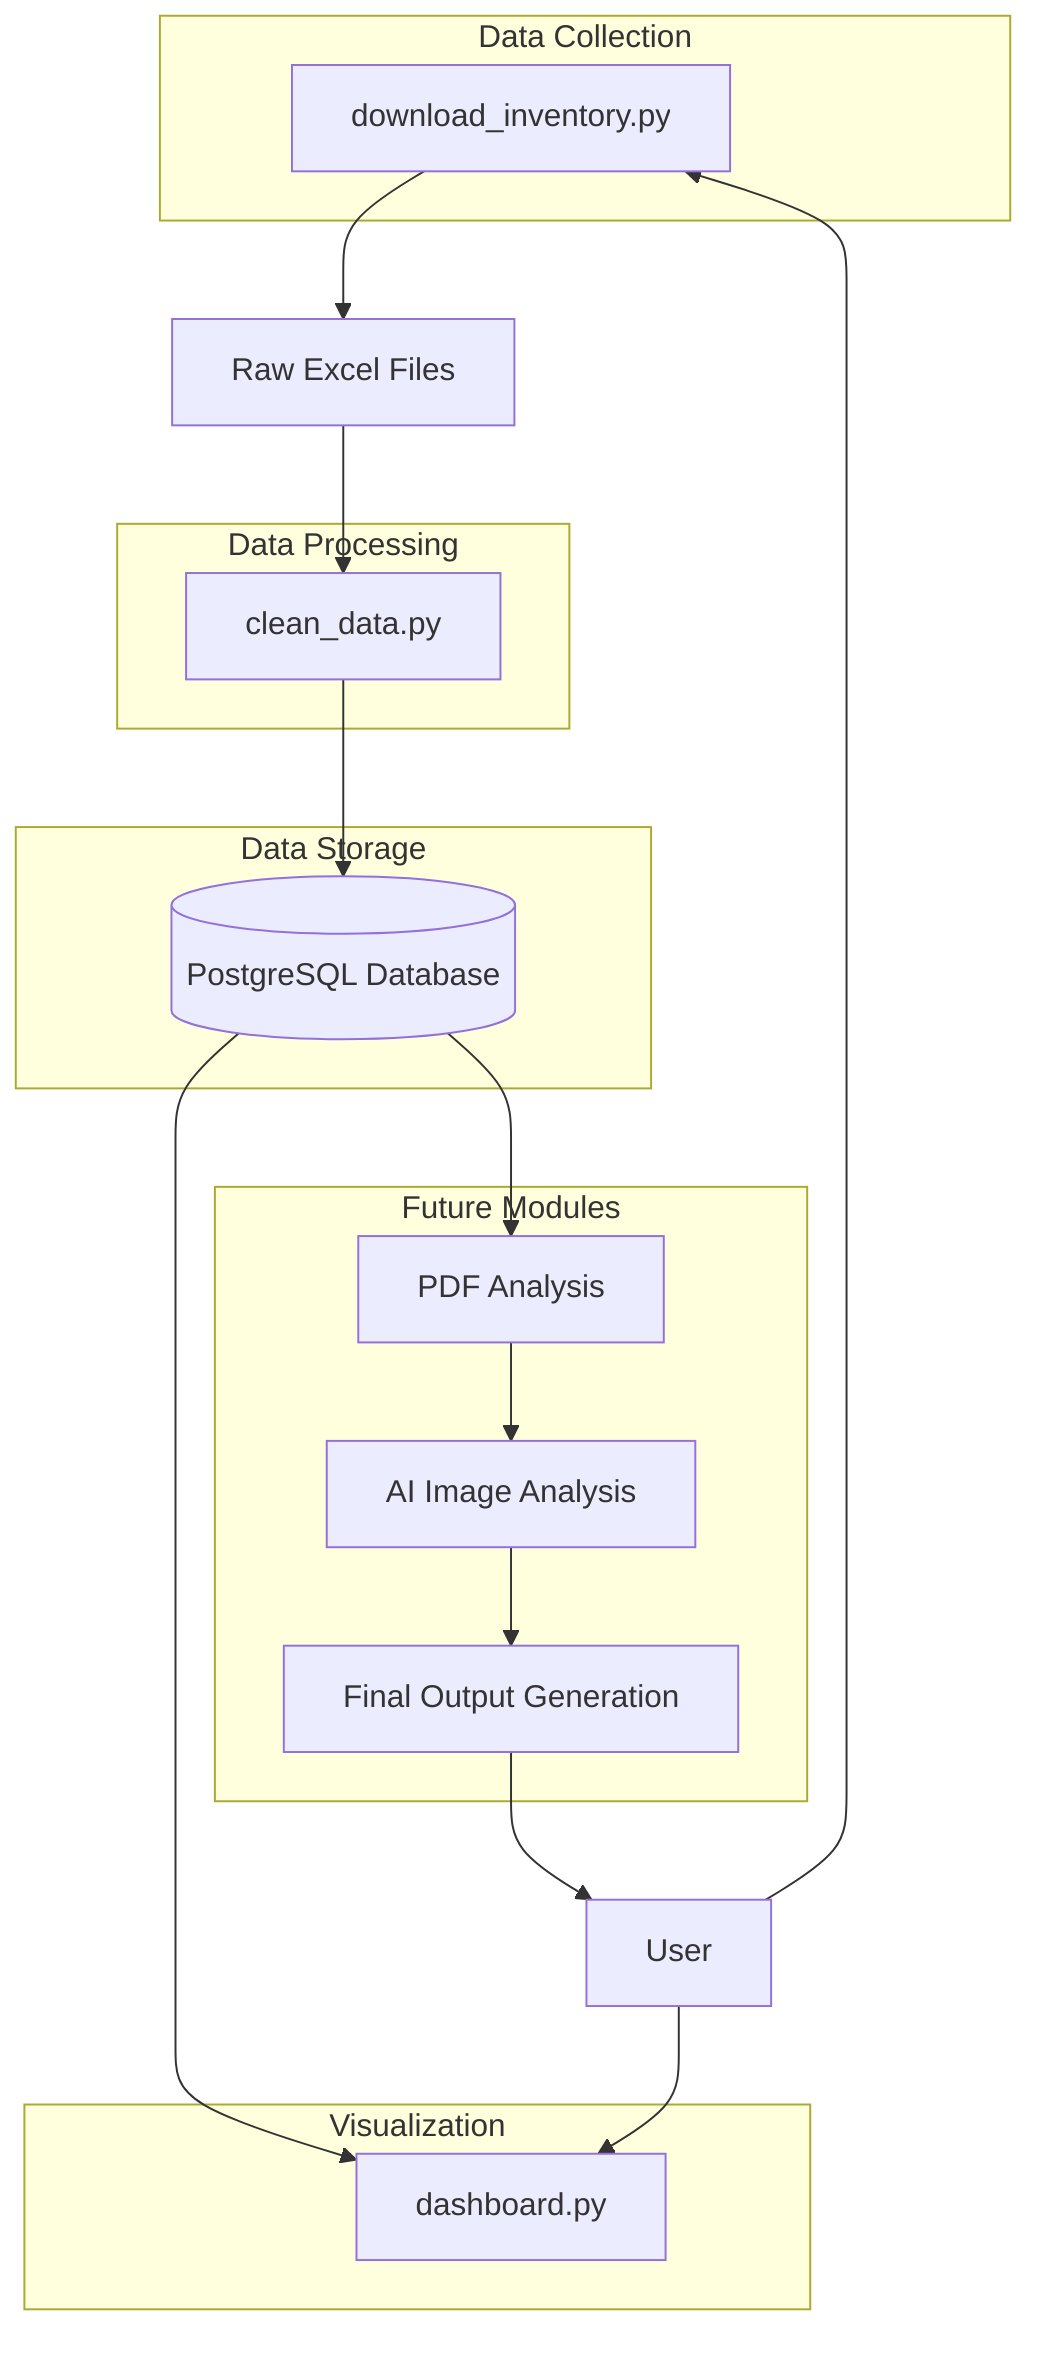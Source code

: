 graph TD
    subgraph Data Collection
        DC[download_inventory.py]
    end

    subgraph Data Processing
        DP[clean_data.py]
    end

    subgraph Data Storage
        DB[(PostgreSQL Database)]
    end

    subgraph Visualization
        VI[dashboard.py]
    end

    subgraph Future Modules
        PA[PDF Analysis]
        AI[AI Image Analysis]
        FO[Final Output Generation]
    end

    User --> DC
    DC --> RawExcel[Raw Excel Files]
    RawExcel --> DP
    DP --> DB
    DB --> VI
    User --> VI
    DB --> PA
    PA --> AI
    AI --> FO
    FO --> User